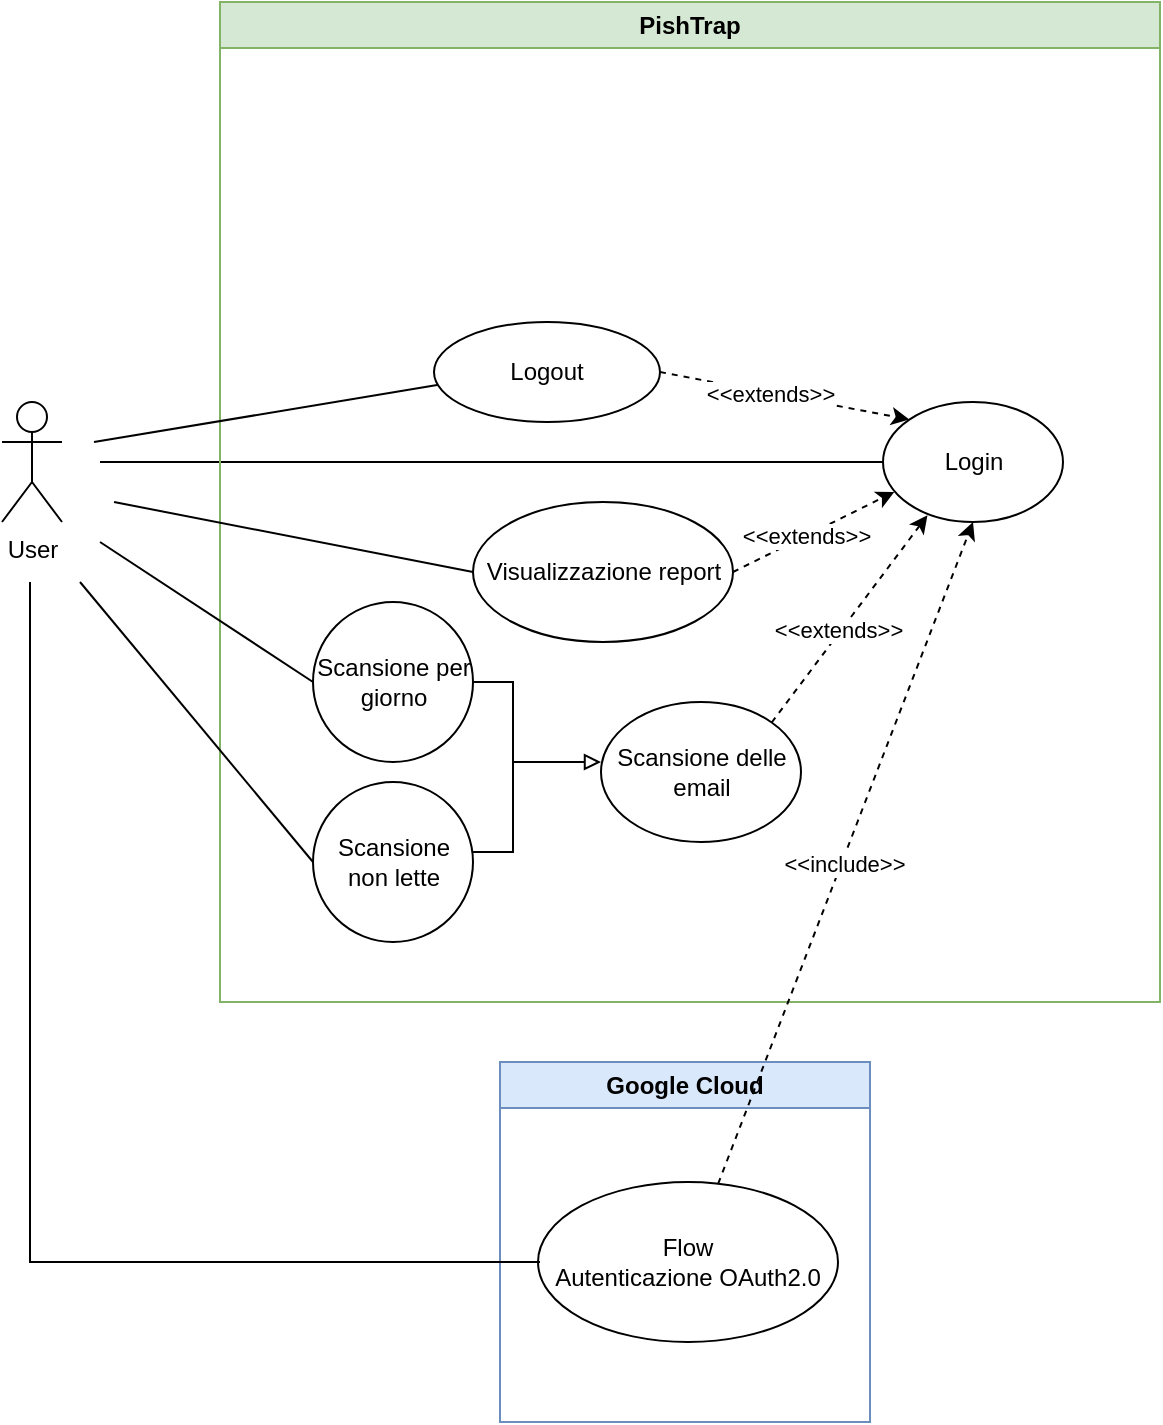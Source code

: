 <mxfile version="24.9.1">
  <diagram name="Pagina-1" id="9Re1qzl7Ps6UAgszhfIU">
    <mxGraphModel dx="913" dy="454" grid="1" gridSize="10" guides="1" tooltips="1" connect="1" arrows="1" fold="1" page="1" pageScale="1" pageWidth="827" pageHeight="1169" math="0" shadow="0">
      <root>
        <mxCell id="0" />
        <mxCell id="1" parent="0" />
        <mxCell id="QBK8akf9A2QPehuarIsl-8" style="edgeStyle=none;rounded=0;orthogonalLoop=1;jettySize=auto;html=1;entryX=0;entryY=0.5;entryDx=0;entryDy=0;endArrow=none;endFill=0;" parent="1" target="QBK8akf9A2QPehuarIsl-6" edge="1">
          <mxGeometry relative="1" as="geometry">
            <mxPoint x="173" y="450" as="sourcePoint" />
          </mxGeometry>
        </mxCell>
        <mxCell id="QBK8akf9A2QPehuarIsl-1" value="User" style="shape=umlActor;verticalLabelPosition=bottom;verticalAlign=top;html=1;outlineConnect=0;" parent="1" vertex="1">
          <mxGeometry x="124" y="420" width="30" height="60" as="geometry" />
        </mxCell>
        <mxCell id="QBK8akf9A2QPehuarIsl-5" value="PishTrap" style="swimlane;whiteSpace=wrap;html=1;fillColor=#d5e8d4;strokeColor=#82b366;shadow=0;startSize=23;" parent="1" vertex="1">
          <mxGeometry x="233" y="220" width="470" height="500" as="geometry">
            <mxRectangle x="170" y="460" width="90" height="30" as="alternateBounds" />
          </mxGeometry>
        </mxCell>
        <mxCell id="QBK8akf9A2QPehuarIsl-6" value="Login" style="ellipse;whiteSpace=wrap;html=1;" parent="QBK8akf9A2QPehuarIsl-5" vertex="1">
          <mxGeometry x="331.5" y="200" width="90" height="60" as="geometry" />
        </mxCell>
        <mxCell id="QBK8akf9A2QPehuarIsl-10" style="edgeStyle=none;rounded=0;orthogonalLoop=1;jettySize=auto;html=1;exitX=1;exitY=0;exitDx=0;exitDy=0;entryX=0.247;entryY=0.944;entryDx=0;entryDy=0;dashed=1;entryPerimeter=0;" parent="QBK8akf9A2QPehuarIsl-5" source="QBK8akf9A2QPehuarIsl-9" target="QBK8akf9A2QPehuarIsl-6" edge="1">
          <mxGeometry relative="1" as="geometry">
            <mxPoint x="152.83" y="310.0" as="sourcePoint" />
            <mxPoint x="219.68" y="240.513" as="targetPoint" />
          </mxGeometry>
        </mxCell>
        <mxCell id="knShl7MB45VmdX-rQCHr-2" value="&amp;lt;&amp;lt;extends&amp;gt;&amp;gt;" style="edgeLabel;html=1;align=center;verticalAlign=middle;resizable=0;points=[];" parent="QBK8akf9A2QPehuarIsl-10" vertex="1" connectable="0">
          <mxGeometry x="-0.384" y="2" relative="1" as="geometry">
            <mxPoint x="10" y="-13" as="offset" />
          </mxGeometry>
        </mxCell>
        <mxCell id="QBK8akf9A2QPehuarIsl-9" value="Scansione delle email" style="ellipse;whiteSpace=wrap;html=1;" parent="QBK8akf9A2QPehuarIsl-5" vertex="1">
          <mxGeometry x="190.5" y="350" width="100" height="70" as="geometry" />
        </mxCell>
        <mxCell id="o7je3mRLeXVFyOTceTla-7" style="edgeStyle=orthogonalEdgeStyle;rounded=0;orthogonalLoop=1;jettySize=auto;html=1;exitX=1;exitY=0.5;exitDx=0;exitDy=0;entryX=0;entryY=0.5;entryDx=0;entryDy=0;endArrow=block;endFill=0;" parent="QBK8akf9A2QPehuarIsl-5" edge="1">
          <mxGeometry relative="1" as="geometry">
            <mxPoint x="126.5" y="425" as="sourcePoint" />
            <mxPoint x="190.5" y="380" as="targetPoint" />
            <Array as="points">
              <mxPoint x="146.5" y="425" />
              <mxPoint x="146.5" y="380" />
            </Array>
          </mxGeometry>
        </mxCell>
        <mxCell id="o7je3mRLeXVFyOTceTla-2" value="Scansione non lette" style="ellipse;whiteSpace=wrap;html=1;" parent="QBK8akf9A2QPehuarIsl-5" vertex="1">
          <mxGeometry x="46.5" y="390" width="80" height="80" as="geometry" />
        </mxCell>
        <mxCell id="o7je3mRLeXVFyOTceTla-19" style="edgeStyle=orthogonalEdgeStyle;rounded=0;orthogonalLoop=1;jettySize=auto;html=1;exitX=1;exitY=0.5;exitDx=0;exitDy=0;endArrow=none;endFill=0;" parent="QBK8akf9A2QPehuarIsl-5" source="o7je3mRLeXVFyOTceTla-3" edge="1">
          <mxGeometry relative="1" as="geometry">
            <mxPoint x="146.5" y="380" as="targetPoint" />
          </mxGeometry>
        </mxCell>
        <mxCell id="o7je3mRLeXVFyOTceTla-3" value="Scansione per giorno" style="ellipse;whiteSpace=wrap;html=1;" parent="QBK8akf9A2QPehuarIsl-5" vertex="1">
          <mxGeometry x="46.5" y="300" width="80" height="80" as="geometry" />
        </mxCell>
        <mxCell id="o7je3mRLeXVFyOTceTla-12" style="rounded=0;orthogonalLoop=1;jettySize=auto;html=1;exitX=1;exitY=0.5;exitDx=0;exitDy=0;entryX=0.063;entryY=0.749;entryDx=0;entryDy=0;dashed=1;entryPerimeter=0;" parent="QBK8akf9A2QPehuarIsl-5" source="o7je3mRLeXVFyOTceTla-9" edge="1" target="QBK8akf9A2QPehuarIsl-6">
          <mxGeometry relative="1" as="geometry">
            <mxPoint x="256.5" y="306.34" as="sourcePoint" />
            <mxPoint x="334.878" y="239.995" as="targetPoint" />
          </mxGeometry>
        </mxCell>
        <mxCell id="o7je3mRLeXVFyOTceTla-14" value="&amp;lt;&amp;lt;extends&amp;gt;&amp;gt;" style="edgeLabel;html=1;align=center;verticalAlign=middle;resizable=0;points=[];" parent="o7je3mRLeXVFyOTceTla-12" vertex="1" connectable="0">
          <mxGeometry x="-0.117" relative="1" as="geometry">
            <mxPoint as="offset" />
          </mxGeometry>
        </mxCell>
        <mxCell id="o7je3mRLeXVFyOTceTla-9" value="Visualizzazione report" style="ellipse;whiteSpace=wrap;html=1;" parent="QBK8akf9A2QPehuarIsl-5" vertex="1">
          <mxGeometry x="126.5" y="250" width="130" height="70" as="geometry" />
        </mxCell>
        <mxCell id="5pJuXSMopIIriWHp51IY-3" style="rounded=0;orthogonalLoop=1;jettySize=auto;html=1;endArrow=none;endFill=0;exitX=0.034;exitY=0.623;exitDx=0;exitDy=0;exitPerimeter=0;" edge="1" parent="QBK8akf9A2QPehuarIsl-5" source="5pJuXSMopIIriWHp51IY-2">
          <mxGeometry relative="1" as="geometry">
            <mxPoint x="-63" y="220" as="targetPoint" />
            <mxPoint x="87" y="200" as="sourcePoint" />
          </mxGeometry>
        </mxCell>
        <mxCell id="5pJuXSMopIIriWHp51IY-2" value="Logout" style="ellipse;whiteSpace=wrap;html=1;" vertex="1" parent="QBK8akf9A2QPehuarIsl-5">
          <mxGeometry x="107" y="160" width="113" height="50" as="geometry" />
        </mxCell>
        <mxCell id="5pJuXSMopIIriWHp51IY-4" style="rounded=0;orthogonalLoop=1;jettySize=auto;html=1;exitX=1;exitY=0.5;exitDx=0;exitDy=0;entryX=0;entryY=0;entryDx=0;entryDy=0;dashed=1;" edge="1" parent="QBK8akf9A2QPehuarIsl-5" source="5pJuXSMopIIriWHp51IY-2" target="QBK8akf9A2QPehuarIsl-6">
          <mxGeometry relative="1" as="geometry">
            <mxPoint x="247" y="207.5" as="sourcePoint" />
            <mxPoint x="325.878" y="162.495" as="targetPoint" />
          </mxGeometry>
        </mxCell>
        <mxCell id="5pJuXSMopIIriWHp51IY-5" value="&amp;lt;&amp;lt;extends&amp;gt;&amp;gt;" style="edgeLabel;html=1;align=center;verticalAlign=middle;resizable=0;points=[];" vertex="1" connectable="0" parent="5pJuXSMopIIriWHp51IY-4">
          <mxGeometry x="-0.117" relative="1" as="geometry">
            <mxPoint as="offset" />
          </mxGeometry>
        </mxCell>
        <mxCell id="knShl7MB45VmdX-rQCHr-1" style="edgeStyle=none;rounded=0;orthogonalLoop=1;jettySize=auto;html=1;endArrow=none;endFill=0;entryX=0;entryY=0.5;entryDx=0;entryDy=0;" parent="1" target="o7je3mRLeXVFyOTceTla-2" edge="1">
          <mxGeometry relative="1" as="geometry">
            <mxPoint x="163" y="510" as="sourcePoint" />
            <mxPoint x="263" y="590" as="targetPoint" />
          </mxGeometry>
        </mxCell>
        <mxCell id="knShl7MB45VmdX-rQCHr-9" value="Google Cloud" style="swimlane;whiteSpace=wrap;html=1;fillColor=#dae8fc;strokeColor=#6c8ebf;" parent="1" vertex="1">
          <mxGeometry x="373" y="750" width="185" height="180" as="geometry" />
        </mxCell>
        <mxCell id="knShl7MB45VmdX-rQCHr-10" value="Flow Autenticazione&amp;nbsp;&lt;span style=&quot;background-color: initial;&quot;&gt;OAuth2.0&lt;/span&gt;" style="ellipse;whiteSpace=wrap;html=1;" parent="knShl7MB45VmdX-rQCHr-9" vertex="1">
          <mxGeometry x="19" y="60" width="150" height="80" as="geometry" />
        </mxCell>
        <mxCell id="knShl7MB45VmdX-rQCHr-11" style="edgeStyle=none;rounded=0;orthogonalLoop=1;jettySize=auto;html=1;endArrow=none;endFill=0;" parent="knShl7MB45VmdX-rQCHr-9" edge="1">
          <mxGeometry relative="1" as="geometry">
            <mxPoint x="-235" y="-240" as="sourcePoint" />
            <mxPoint x="20" y="100" as="targetPoint" />
            <Array as="points">
              <mxPoint x="-235" y="100" />
            </Array>
          </mxGeometry>
        </mxCell>
        <mxCell id="knShl7MB45VmdX-rQCHr-12" style="edgeStyle=none;rounded=0;orthogonalLoop=1;jettySize=auto;html=1;entryX=0.5;entryY=1;entryDx=0;entryDy=0;dashed=1;" parent="1" source="knShl7MB45VmdX-rQCHr-10" target="QBK8akf9A2QPehuarIsl-6" edge="1">
          <mxGeometry relative="1" as="geometry">
            <mxPoint x="424.57" y="619.49" as="sourcePoint" />
            <mxPoint x="491.42" y="550.003" as="targetPoint" />
          </mxGeometry>
        </mxCell>
        <mxCell id="knShl7MB45VmdX-rQCHr-13" value="&amp;lt;&amp;lt;include&amp;gt;&amp;gt;" style="edgeLabel;html=1;align=center;verticalAlign=middle;resizable=0;points=[];" parent="knShl7MB45VmdX-rQCHr-12" vertex="1" connectable="0">
          <mxGeometry x="-0.384" y="2" relative="1" as="geometry">
            <mxPoint x="25" y="-58" as="offset" />
          </mxGeometry>
        </mxCell>
        <mxCell id="o7je3mRLeXVFyOTceTla-5" style="edgeStyle=none;rounded=0;orthogonalLoop=1;jettySize=auto;html=1;endArrow=none;endFill=0;entryX=0;entryY=0.5;entryDx=0;entryDy=0;entryPerimeter=0;" parent="1" target="o7je3mRLeXVFyOTceTla-3" edge="1">
          <mxGeometry relative="1" as="geometry">
            <mxPoint x="173" y="490" as="sourcePoint" />
            <mxPoint x="263" y="580" as="targetPoint" />
          </mxGeometry>
        </mxCell>
        <mxCell id="o7je3mRLeXVFyOTceTla-11" style="rounded=0;orthogonalLoop=1;jettySize=auto;html=1;entryX=0;entryY=0.5;entryDx=0;entryDy=0;endArrow=none;endFill=0;" parent="1" target="o7je3mRLeXVFyOTceTla-9" edge="1">
          <mxGeometry relative="1" as="geometry">
            <mxPoint x="359.5" y="515" as="targetPoint" />
            <mxPoint x="180" y="470" as="sourcePoint" />
          </mxGeometry>
        </mxCell>
      </root>
    </mxGraphModel>
  </diagram>
</mxfile>
